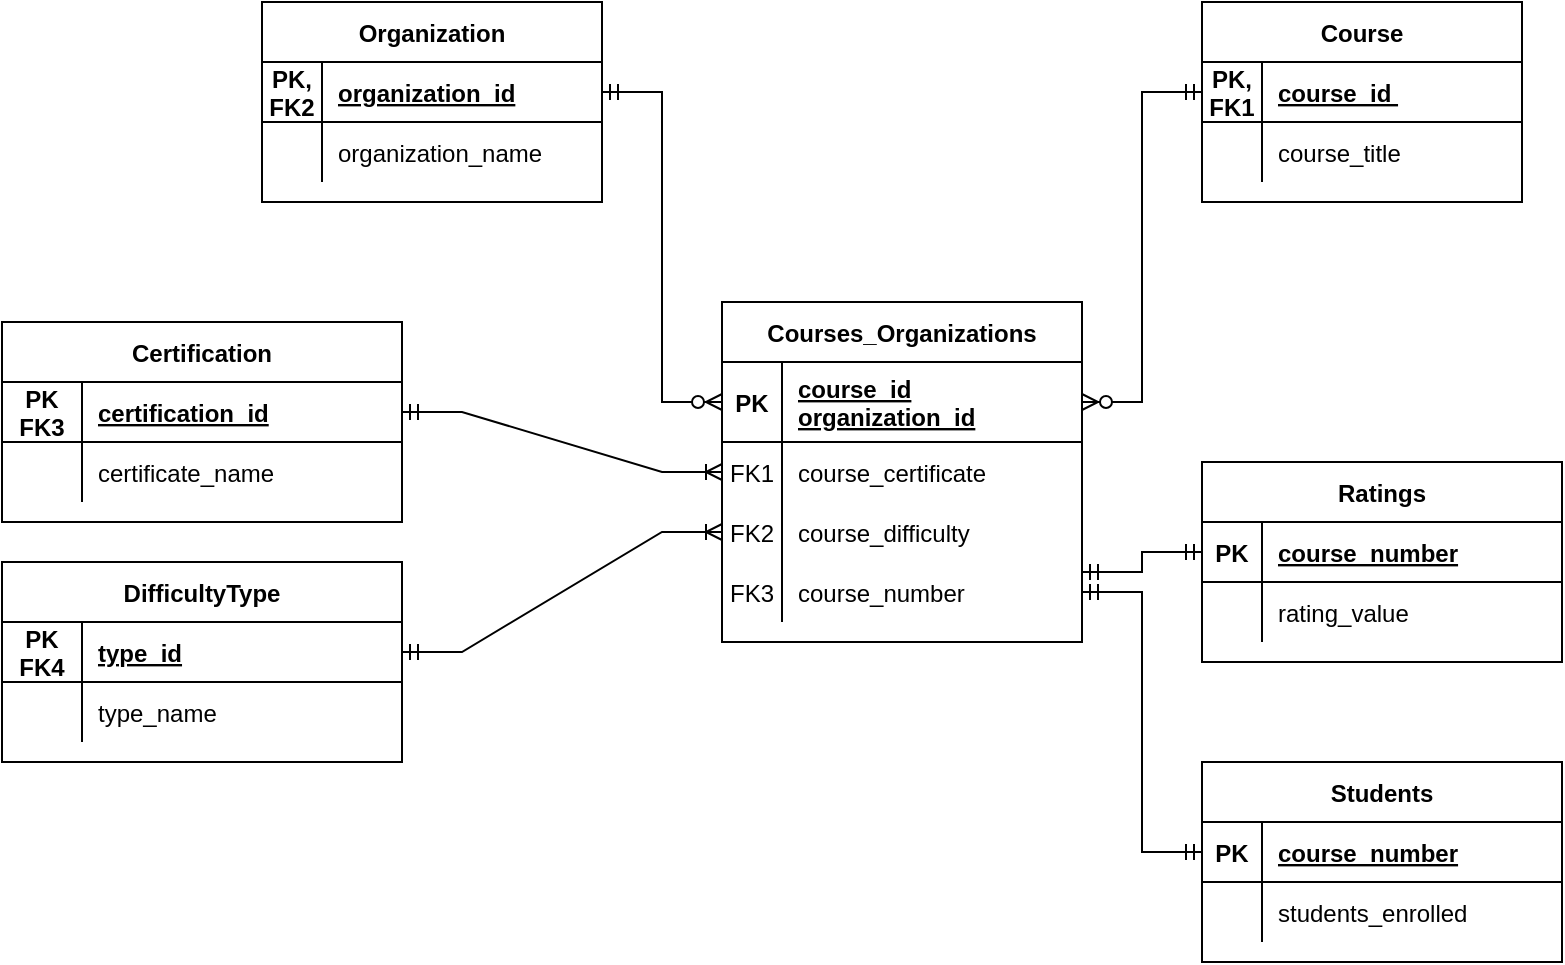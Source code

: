 <mxfile version="15.4.0" type="device"><diagram id="3l4wzauTaulVTywRWHTR" name="Page-3"><mxGraphModel dx="1038" dy="607" grid="1" gridSize="10" guides="1" tooltips="1" connect="1" arrows="1" fold="1" page="1" pageScale="1" pageWidth="827" pageHeight="1169" math="0" shadow="0"><root><mxCell id="Wn_uSGA2fyeYIXVmUnxk-0"/><mxCell id="Wn_uSGA2fyeYIXVmUnxk-1" parent="Wn_uSGA2fyeYIXVmUnxk-0"/><mxCell id="qdVAuzrMk8eSHKSQIHsb-16" value="Course" style="shape=table;startSize=30;container=1;collapsible=1;childLayout=tableLayout;fixedRows=1;rowLines=0;fontStyle=1;align=center;resizeLast=1;" vertex="1" parent="Wn_uSGA2fyeYIXVmUnxk-1"><mxGeometry x="610" y="50" width="160" height="100" as="geometry"/></mxCell><mxCell id="qdVAuzrMk8eSHKSQIHsb-17" value="" style="shape=partialRectangle;collapsible=0;dropTarget=0;pointerEvents=0;fillColor=none;points=[[0,0.5],[1,0.5]];portConstraint=eastwest;top=0;left=0;right=0;bottom=1;" vertex="1" parent="qdVAuzrMk8eSHKSQIHsb-16"><mxGeometry y="30" width="160" height="30" as="geometry"/></mxCell><mxCell id="qdVAuzrMk8eSHKSQIHsb-18" value="PK,&#10;FK1" style="shape=partialRectangle;overflow=hidden;connectable=0;fillColor=none;top=0;left=0;bottom=0;right=0;fontStyle=1;" vertex="1" parent="qdVAuzrMk8eSHKSQIHsb-17"><mxGeometry width="30" height="30" as="geometry"><mxRectangle width="30" height="30" as="alternateBounds"/></mxGeometry></mxCell><mxCell id="qdVAuzrMk8eSHKSQIHsb-19" value="course_id " style="shape=partialRectangle;overflow=hidden;connectable=0;fillColor=none;top=0;left=0;bottom=0;right=0;align=left;spacingLeft=6;fontStyle=5;" vertex="1" parent="qdVAuzrMk8eSHKSQIHsb-17"><mxGeometry x="30" width="130" height="30" as="geometry"><mxRectangle width="130" height="30" as="alternateBounds"/></mxGeometry></mxCell><mxCell id="qdVAuzrMk8eSHKSQIHsb-20" value="" style="shape=partialRectangle;collapsible=0;dropTarget=0;pointerEvents=0;fillColor=none;points=[[0,0.5],[1,0.5]];portConstraint=eastwest;top=0;left=0;right=0;bottom=0;" vertex="1" parent="qdVAuzrMk8eSHKSQIHsb-16"><mxGeometry y="60" width="160" height="30" as="geometry"/></mxCell><mxCell id="qdVAuzrMk8eSHKSQIHsb-21" value="" style="shape=partialRectangle;overflow=hidden;connectable=0;fillColor=none;top=0;left=0;bottom=0;right=0;" vertex="1" parent="qdVAuzrMk8eSHKSQIHsb-20"><mxGeometry width="30" height="30" as="geometry"><mxRectangle width="30" height="30" as="alternateBounds"/></mxGeometry></mxCell><mxCell id="qdVAuzrMk8eSHKSQIHsb-22" value="course_title" style="shape=partialRectangle;overflow=hidden;connectable=0;fillColor=none;top=0;left=0;bottom=0;right=0;align=left;spacingLeft=6;" vertex="1" parent="qdVAuzrMk8eSHKSQIHsb-20"><mxGeometry x="30" width="130" height="30" as="geometry"><mxRectangle width="130" height="30" as="alternateBounds"/></mxGeometry></mxCell><mxCell id="qdVAuzrMk8eSHKSQIHsb-23" value="Organization" style="shape=table;startSize=30;container=1;collapsible=1;childLayout=tableLayout;fixedRows=1;rowLines=0;fontStyle=1;align=center;resizeLast=1;" vertex="1" parent="Wn_uSGA2fyeYIXVmUnxk-1"><mxGeometry x="140" y="50" width="170" height="100" as="geometry"/></mxCell><mxCell id="qdVAuzrMk8eSHKSQIHsb-24" value="" style="shape=partialRectangle;collapsible=0;dropTarget=0;pointerEvents=0;fillColor=none;points=[[0,0.5],[1,0.5]];portConstraint=eastwest;top=0;left=0;right=0;bottom=1;" vertex="1" parent="qdVAuzrMk8eSHKSQIHsb-23"><mxGeometry y="30" width="170" height="30" as="geometry"/></mxCell><mxCell id="qdVAuzrMk8eSHKSQIHsb-25" value="PK, &#10;FK2" style="shape=partialRectangle;overflow=hidden;connectable=0;fillColor=none;top=0;left=0;bottom=0;right=0;fontStyle=1;" vertex="1" parent="qdVAuzrMk8eSHKSQIHsb-24"><mxGeometry width="30" height="30" as="geometry"><mxRectangle width="30" height="30" as="alternateBounds"/></mxGeometry></mxCell><mxCell id="qdVAuzrMk8eSHKSQIHsb-26" value="organization_id" style="shape=partialRectangle;overflow=hidden;connectable=0;fillColor=none;top=0;left=0;bottom=0;right=0;align=left;spacingLeft=6;fontStyle=5;" vertex="1" parent="qdVAuzrMk8eSHKSQIHsb-24"><mxGeometry x="30" width="140" height="30" as="geometry"><mxRectangle width="140" height="30" as="alternateBounds"/></mxGeometry></mxCell><mxCell id="qdVAuzrMk8eSHKSQIHsb-27" value="" style="shape=partialRectangle;collapsible=0;dropTarget=0;pointerEvents=0;fillColor=none;points=[[0,0.5],[1,0.5]];portConstraint=eastwest;top=0;left=0;right=0;bottom=0;" vertex="1" parent="qdVAuzrMk8eSHKSQIHsb-23"><mxGeometry y="60" width="170" height="30" as="geometry"/></mxCell><mxCell id="qdVAuzrMk8eSHKSQIHsb-28" value="" style="shape=partialRectangle;overflow=hidden;connectable=0;fillColor=none;top=0;left=0;bottom=0;right=0;" vertex="1" parent="qdVAuzrMk8eSHKSQIHsb-27"><mxGeometry width="30" height="30" as="geometry"><mxRectangle width="30" height="30" as="alternateBounds"/></mxGeometry></mxCell><mxCell id="qdVAuzrMk8eSHKSQIHsb-29" value="organization_name" style="shape=partialRectangle;overflow=hidden;connectable=0;fillColor=none;top=0;left=0;bottom=0;right=0;align=left;spacingLeft=6;" vertex="1" parent="qdVAuzrMk8eSHKSQIHsb-27"><mxGeometry x="30" width="140" height="30" as="geometry"><mxRectangle width="140" height="30" as="alternateBounds"/></mxGeometry></mxCell><mxCell id="qdVAuzrMk8eSHKSQIHsb-30" value="Certification" style="shape=table;startSize=30;container=1;collapsible=1;childLayout=tableLayout;fixedRows=1;rowLines=0;fontStyle=1;align=center;resizeLast=1;" vertex="1" parent="Wn_uSGA2fyeYIXVmUnxk-1"><mxGeometry x="10" y="210" width="200" height="100" as="geometry"/></mxCell><mxCell id="qdVAuzrMk8eSHKSQIHsb-31" value="" style="shape=partialRectangle;collapsible=0;dropTarget=0;pointerEvents=0;fillColor=none;top=0;left=0;bottom=1;right=0;points=[[0,0.5],[1,0.5]];portConstraint=eastwest;" vertex="1" parent="qdVAuzrMk8eSHKSQIHsb-30"><mxGeometry y="30" width="200" height="30" as="geometry"/></mxCell><mxCell id="qdVAuzrMk8eSHKSQIHsb-32" value="PK&#10;FK3" style="shape=partialRectangle;connectable=0;fillColor=none;top=0;left=0;bottom=0;right=0;fontStyle=1;overflow=hidden;" vertex="1" parent="qdVAuzrMk8eSHKSQIHsb-31"><mxGeometry width="40" height="30" as="geometry"><mxRectangle width="40" height="30" as="alternateBounds"/></mxGeometry></mxCell><mxCell id="qdVAuzrMk8eSHKSQIHsb-33" value="certification_id" style="shape=partialRectangle;connectable=0;fillColor=none;top=0;left=0;bottom=0;right=0;align=left;spacingLeft=6;fontStyle=5;overflow=hidden;" vertex="1" parent="qdVAuzrMk8eSHKSQIHsb-31"><mxGeometry x="40" width="160" height="30" as="geometry"><mxRectangle width="160" height="30" as="alternateBounds"/></mxGeometry></mxCell><mxCell id="qdVAuzrMk8eSHKSQIHsb-34" value="" style="shape=partialRectangle;collapsible=0;dropTarget=0;pointerEvents=0;fillColor=none;top=0;left=0;bottom=0;right=0;points=[[0,0.5],[1,0.5]];portConstraint=eastwest;" vertex="1" parent="qdVAuzrMk8eSHKSQIHsb-30"><mxGeometry y="60" width="200" height="30" as="geometry"/></mxCell><mxCell id="qdVAuzrMk8eSHKSQIHsb-35" value="" style="shape=partialRectangle;connectable=0;fillColor=none;top=0;left=0;bottom=0;right=0;editable=1;overflow=hidden;" vertex="1" parent="qdVAuzrMk8eSHKSQIHsb-34"><mxGeometry width="40" height="30" as="geometry"><mxRectangle width="40" height="30" as="alternateBounds"/></mxGeometry></mxCell><mxCell id="qdVAuzrMk8eSHKSQIHsb-36" value="certificate_name" style="shape=partialRectangle;connectable=0;fillColor=none;top=0;left=0;bottom=0;right=0;align=left;spacingLeft=6;overflow=hidden;" vertex="1" parent="qdVAuzrMk8eSHKSQIHsb-34"><mxGeometry x="40" width="160" height="30" as="geometry"><mxRectangle width="160" height="30" as="alternateBounds"/></mxGeometry></mxCell><mxCell id="qdVAuzrMk8eSHKSQIHsb-37" value="DifficultyType" style="shape=table;startSize=30;container=1;collapsible=1;childLayout=tableLayout;fixedRows=1;rowLines=0;fontStyle=1;align=center;resizeLast=1;" vertex="1" parent="Wn_uSGA2fyeYIXVmUnxk-1"><mxGeometry x="10" y="330" width="200" height="100" as="geometry"/></mxCell><mxCell id="qdVAuzrMk8eSHKSQIHsb-38" value="" style="shape=partialRectangle;collapsible=0;dropTarget=0;pointerEvents=0;fillColor=none;top=0;left=0;bottom=1;right=0;points=[[0,0.5],[1,0.5]];portConstraint=eastwest;" vertex="1" parent="qdVAuzrMk8eSHKSQIHsb-37"><mxGeometry y="30" width="200" height="30" as="geometry"/></mxCell><mxCell id="qdVAuzrMk8eSHKSQIHsb-39" value="PK&#10;FK4" style="shape=partialRectangle;connectable=0;fillColor=none;top=0;left=0;bottom=0;right=0;fontStyle=1;overflow=hidden;" vertex="1" parent="qdVAuzrMk8eSHKSQIHsb-38"><mxGeometry width="40" height="30" as="geometry"><mxRectangle width="40" height="30" as="alternateBounds"/></mxGeometry></mxCell><mxCell id="qdVAuzrMk8eSHKSQIHsb-40" value="type_id" style="shape=partialRectangle;connectable=0;fillColor=none;top=0;left=0;bottom=0;right=0;align=left;spacingLeft=6;fontStyle=5;overflow=hidden;" vertex="1" parent="qdVAuzrMk8eSHKSQIHsb-38"><mxGeometry x="40" width="160" height="30" as="geometry"><mxRectangle width="160" height="30" as="alternateBounds"/></mxGeometry></mxCell><mxCell id="qdVAuzrMk8eSHKSQIHsb-41" value="" style="shape=partialRectangle;collapsible=0;dropTarget=0;pointerEvents=0;fillColor=none;top=0;left=0;bottom=0;right=0;points=[[0,0.5],[1,0.5]];portConstraint=eastwest;" vertex="1" parent="qdVAuzrMk8eSHKSQIHsb-37"><mxGeometry y="60" width="200" height="30" as="geometry"/></mxCell><mxCell id="qdVAuzrMk8eSHKSQIHsb-42" value="" style="shape=partialRectangle;connectable=0;fillColor=none;top=0;left=0;bottom=0;right=0;editable=1;overflow=hidden;" vertex="1" parent="qdVAuzrMk8eSHKSQIHsb-41"><mxGeometry width="40" height="30" as="geometry"><mxRectangle width="40" height="30" as="alternateBounds"/></mxGeometry></mxCell><mxCell id="qdVAuzrMk8eSHKSQIHsb-43" value="type_name" style="shape=partialRectangle;connectable=0;fillColor=none;top=0;left=0;bottom=0;right=0;align=left;spacingLeft=6;overflow=hidden;" vertex="1" parent="qdVAuzrMk8eSHKSQIHsb-41"><mxGeometry x="40" width="160" height="30" as="geometry"><mxRectangle width="160" height="30" as="alternateBounds"/></mxGeometry></mxCell><mxCell id="qdVAuzrMk8eSHKSQIHsb-44" value="Courses_Organizations" style="shape=table;startSize=30;container=1;collapsible=1;childLayout=tableLayout;fixedRows=1;rowLines=0;fontStyle=1;align=center;resizeLast=1;" vertex="1" parent="Wn_uSGA2fyeYIXVmUnxk-1"><mxGeometry x="370" y="200" width="180" height="170" as="geometry"/></mxCell><mxCell id="qdVAuzrMk8eSHKSQIHsb-45" value="" style="shape=partialRectangle;collapsible=0;dropTarget=0;pointerEvents=0;fillColor=none;top=0;left=0;bottom=1;right=0;points=[[0,0.5],[1,0.5]];portConstraint=eastwest;" vertex="1" parent="qdVAuzrMk8eSHKSQIHsb-44"><mxGeometry y="30" width="180" height="40" as="geometry"/></mxCell><mxCell id="qdVAuzrMk8eSHKSQIHsb-46" value="PK" style="shape=partialRectangle;connectable=0;fillColor=none;top=0;left=0;bottom=0;right=0;fontStyle=1;overflow=hidden;" vertex="1" parent="qdVAuzrMk8eSHKSQIHsb-45"><mxGeometry width="30" height="40" as="geometry"><mxRectangle width="30" height="40" as="alternateBounds"/></mxGeometry></mxCell><mxCell id="qdVAuzrMk8eSHKSQIHsb-47" value="course_id&#10;organization_id" style="shape=partialRectangle;connectable=0;fillColor=none;top=0;left=0;bottom=0;right=0;align=left;spacingLeft=6;fontStyle=5;overflow=hidden;" vertex="1" parent="qdVAuzrMk8eSHKSQIHsb-45"><mxGeometry x="30" width="150" height="40" as="geometry"><mxRectangle width="150" height="40" as="alternateBounds"/></mxGeometry></mxCell><mxCell id="RPtX_cLKd6wNvJsHYYkY-3" value="" style="shape=partialRectangle;collapsible=0;dropTarget=0;pointerEvents=0;fillColor=none;top=0;left=0;bottom=0;right=0;points=[[0,0.5],[1,0.5]];portConstraint=eastwest;" vertex="1" parent="qdVAuzrMk8eSHKSQIHsb-44"><mxGeometry y="70" width="180" height="30" as="geometry"/></mxCell><mxCell id="RPtX_cLKd6wNvJsHYYkY-4" value="FK1" style="shape=partialRectangle;connectable=0;fillColor=none;top=0;left=0;bottom=0;right=0;fontStyle=0;overflow=hidden;" vertex="1" parent="RPtX_cLKd6wNvJsHYYkY-3"><mxGeometry width="30" height="30" as="geometry"><mxRectangle width="30" height="30" as="alternateBounds"/></mxGeometry></mxCell><mxCell id="RPtX_cLKd6wNvJsHYYkY-5" value="course_certificate" style="shape=partialRectangle;connectable=0;fillColor=none;top=0;left=0;bottom=0;right=0;align=left;spacingLeft=6;fontStyle=0;overflow=hidden;" vertex="1" parent="RPtX_cLKd6wNvJsHYYkY-3"><mxGeometry x="30" width="150" height="30" as="geometry"><mxRectangle width="150" height="30" as="alternateBounds"/></mxGeometry></mxCell><mxCell id="RPtX_cLKd6wNvJsHYYkY-6" value="" style="shape=partialRectangle;collapsible=0;dropTarget=0;pointerEvents=0;fillColor=none;top=0;left=0;bottom=0;right=0;points=[[0,0.5],[1,0.5]];portConstraint=eastwest;" vertex="1" parent="qdVAuzrMk8eSHKSQIHsb-44"><mxGeometry y="100" width="180" height="30" as="geometry"/></mxCell><mxCell id="RPtX_cLKd6wNvJsHYYkY-7" value="FK2" style="shape=partialRectangle;connectable=0;fillColor=none;top=0;left=0;bottom=0;right=0;fontStyle=0;overflow=hidden;" vertex="1" parent="RPtX_cLKd6wNvJsHYYkY-6"><mxGeometry width="30" height="30" as="geometry"><mxRectangle width="30" height="30" as="alternateBounds"/></mxGeometry></mxCell><mxCell id="RPtX_cLKd6wNvJsHYYkY-8" value="course_difficulty" style="shape=partialRectangle;connectable=0;fillColor=none;top=0;left=0;bottom=0;right=0;align=left;spacingLeft=6;fontStyle=0;overflow=hidden;" vertex="1" parent="RPtX_cLKd6wNvJsHYYkY-6"><mxGeometry x="30" width="150" height="30" as="geometry"><mxRectangle width="150" height="30" as="alternateBounds"/></mxGeometry></mxCell><mxCell id="sRJBT-ftLQGl3wlE5GXs-0" value="" style="shape=partialRectangle;collapsible=0;dropTarget=0;pointerEvents=0;fillColor=none;top=0;left=0;bottom=0;right=0;points=[[0,0.5],[1,0.5]];portConstraint=eastwest;" vertex="1" parent="qdVAuzrMk8eSHKSQIHsb-44"><mxGeometry y="130" width="180" height="30" as="geometry"/></mxCell><mxCell id="sRJBT-ftLQGl3wlE5GXs-1" value="FK3" style="shape=partialRectangle;connectable=0;fillColor=none;top=0;left=0;bottom=0;right=0;editable=1;overflow=hidden;" vertex="1" parent="sRJBT-ftLQGl3wlE5GXs-0"><mxGeometry width="30" height="30" as="geometry"><mxRectangle width="30" height="30" as="alternateBounds"/></mxGeometry></mxCell><mxCell id="sRJBT-ftLQGl3wlE5GXs-2" value="course_number" style="shape=partialRectangle;connectable=0;fillColor=none;top=0;left=0;bottom=0;right=0;align=left;spacingLeft=6;overflow=hidden;" vertex="1" parent="sRJBT-ftLQGl3wlE5GXs-0"><mxGeometry x="30" width="150" height="30" as="geometry"><mxRectangle width="150" height="30" as="alternateBounds"/></mxGeometry></mxCell><mxCell id="qdVAuzrMk8eSHKSQIHsb-58" value="" style="edgeStyle=entityRelationEdgeStyle;fontSize=12;html=1;endArrow=ERzeroToMany;startArrow=ERmandOne;rounded=0;exitX=0;exitY=0.5;exitDx=0;exitDy=0;entryX=1;entryY=0.5;entryDx=0;entryDy=0;" edge="1" parent="Wn_uSGA2fyeYIXVmUnxk-1" source="qdVAuzrMk8eSHKSQIHsb-17" target="qdVAuzrMk8eSHKSQIHsb-45"><mxGeometry width="100" height="100" relative="1" as="geometry"><mxPoint x="250" y="390" as="sourcePoint"/><mxPoint x="350" y="290" as="targetPoint"/></mxGeometry></mxCell><mxCell id="qdVAuzrMk8eSHKSQIHsb-59" value="" style="edgeStyle=entityRelationEdgeStyle;fontSize=12;html=1;endArrow=ERzeroToMany;startArrow=ERmandOne;rounded=0;" edge="1" parent="Wn_uSGA2fyeYIXVmUnxk-1" source="qdVAuzrMk8eSHKSQIHsb-24" target="qdVAuzrMk8eSHKSQIHsb-45"><mxGeometry width="100" height="100" relative="1" as="geometry"><mxPoint x="430" y="460" as="sourcePoint"/><mxPoint x="530" y="360" as="targetPoint"/></mxGeometry></mxCell><mxCell id="qdVAuzrMk8eSHKSQIHsb-60" value="Ratings" style="shape=table;startSize=30;container=1;collapsible=1;childLayout=tableLayout;fixedRows=1;rowLines=0;fontStyle=1;align=center;resizeLast=1;" vertex="1" parent="Wn_uSGA2fyeYIXVmUnxk-1"><mxGeometry x="610" y="280" width="180" height="100" as="geometry"/></mxCell><mxCell id="qdVAuzrMk8eSHKSQIHsb-61" value="" style="shape=partialRectangle;collapsible=0;dropTarget=0;pointerEvents=0;fillColor=none;top=0;left=0;bottom=1;right=0;points=[[0,0.5],[1,0.5]];portConstraint=eastwest;" vertex="1" parent="qdVAuzrMk8eSHKSQIHsb-60"><mxGeometry y="30" width="180" height="30" as="geometry"/></mxCell><mxCell id="qdVAuzrMk8eSHKSQIHsb-62" value="PK" style="shape=partialRectangle;connectable=0;fillColor=none;top=0;left=0;bottom=0;right=0;fontStyle=1;overflow=hidden;" vertex="1" parent="qdVAuzrMk8eSHKSQIHsb-61"><mxGeometry width="30" height="30" as="geometry"><mxRectangle width="30" height="30" as="alternateBounds"/></mxGeometry></mxCell><mxCell id="qdVAuzrMk8eSHKSQIHsb-63" value="course_number" style="shape=partialRectangle;connectable=0;fillColor=none;top=0;left=0;bottom=0;right=0;align=left;spacingLeft=6;fontStyle=5;overflow=hidden;" vertex="1" parent="qdVAuzrMk8eSHKSQIHsb-61"><mxGeometry x="30" width="150" height="30" as="geometry"><mxRectangle width="150" height="30" as="alternateBounds"/></mxGeometry></mxCell><mxCell id="qdVAuzrMk8eSHKSQIHsb-64" value="" style="shape=partialRectangle;collapsible=0;dropTarget=0;pointerEvents=0;fillColor=none;top=0;left=0;bottom=0;right=0;points=[[0,0.5],[1,0.5]];portConstraint=eastwest;" vertex="1" parent="qdVAuzrMk8eSHKSQIHsb-60"><mxGeometry y="60" width="180" height="30" as="geometry"/></mxCell><mxCell id="qdVAuzrMk8eSHKSQIHsb-65" value="" style="shape=partialRectangle;connectable=0;fillColor=none;top=0;left=0;bottom=0;right=0;editable=1;overflow=hidden;" vertex="1" parent="qdVAuzrMk8eSHKSQIHsb-64"><mxGeometry width="30" height="30" as="geometry"><mxRectangle width="30" height="30" as="alternateBounds"/></mxGeometry></mxCell><mxCell id="qdVAuzrMk8eSHKSQIHsb-66" value="rating_value" style="shape=partialRectangle;connectable=0;fillColor=none;top=0;left=0;bottom=0;right=0;align=left;spacingLeft=6;overflow=hidden;" vertex="1" parent="qdVAuzrMk8eSHKSQIHsb-64"><mxGeometry x="30" width="150" height="30" as="geometry"><mxRectangle width="150" height="30" as="alternateBounds"/></mxGeometry></mxCell><mxCell id="qdVAuzrMk8eSHKSQIHsb-73" value="Students" style="shape=table;startSize=30;container=1;collapsible=1;childLayout=tableLayout;fixedRows=1;rowLines=0;fontStyle=1;align=center;resizeLast=1;" vertex="1" parent="Wn_uSGA2fyeYIXVmUnxk-1"><mxGeometry x="610" y="430" width="180" height="100" as="geometry"/></mxCell><mxCell id="qdVAuzrMk8eSHKSQIHsb-74" value="" style="shape=partialRectangle;collapsible=0;dropTarget=0;pointerEvents=0;fillColor=none;top=0;left=0;bottom=1;right=0;points=[[0,0.5],[1,0.5]];portConstraint=eastwest;" vertex="1" parent="qdVAuzrMk8eSHKSQIHsb-73"><mxGeometry y="30" width="180" height="30" as="geometry"/></mxCell><mxCell id="qdVAuzrMk8eSHKSQIHsb-75" value="PK" style="shape=partialRectangle;connectable=0;fillColor=none;top=0;left=0;bottom=0;right=0;fontStyle=1;overflow=hidden;" vertex="1" parent="qdVAuzrMk8eSHKSQIHsb-74"><mxGeometry width="30" height="30" as="geometry"><mxRectangle width="30" height="30" as="alternateBounds"/></mxGeometry></mxCell><mxCell id="qdVAuzrMk8eSHKSQIHsb-76" value="course_number" style="shape=partialRectangle;connectable=0;fillColor=none;top=0;left=0;bottom=0;right=0;align=left;spacingLeft=6;fontStyle=5;overflow=hidden;" vertex="1" parent="qdVAuzrMk8eSHKSQIHsb-74"><mxGeometry x="30" width="150" height="30" as="geometry"><mxRectangle width="150" height="30" as="alternateBounds"/></mxGeometry></mxCell><mxCell id="qdVAuzrMk8eSHKSQIHsb-77" value="" style="shape=partialRectangle;collapsible=0;dropTarget=0;pointerEvents=0;fillColor=none;top=0;left=0;bottom=0;right=0;points=[[0,0.5],[1,0.5]];portConstraint=eastwest;" vertex="1" parent="qdVAuzrMk8eSHKSQIHsb-73"><mxGeometry y="60" width="180" height="30" as="geometry"/></mxCell><mxCell id="qdVAuzrMk8eSHKSQIHsb-78" value="" style="shape=partialRectangle;connectable=0;fillColor=none;top=0;left=0;bottom=0;right=0;editable=1;overflow=hidden;" vertex="1" parent="qdVAuzrMk8eSHKSQIHsb-77"><mxGeometry width="30" height="30" as="geometry"><mxRectangle width="30" height="30" as="alternateBounds"/></mxGeometry></mxCell><mxCell id="qdVAuzrMk8eSHKSQIHsb-79" value="students_enrolled" style="shape=partialRectangle;connectable=0;fillColor=none;top=0;left=0;bottom=0;right=0;align=left;spacingLeft=6;overflow=hidden;" vertex="1" parent="qdVAuzrMk8eSHKSQIHsb-77"><mxGeometry x="30" width="150" height="30" as="geometry"><mxRectangle width="150" height="30" as="alternateBounds"/></mxGeometry></mxCell><mxCell id="wBKUsHjxLN4dTvnnDN1n-0" value="" style="edgeStyle=entityRelationEdgeStyle;fontSize=12;html=1;endArrow=ERoneToMany;startArrow=ERmandOne;rounded=0;exitX=1;exitY=0.5;exitDx=0;exitDy=0;entryX=0;entryY=0.5;entryDx=0;entryDy=0;" edge="1" parent="Wn_uSGA2fyeYIXVmUnxk-1" source="qdVAuzrMk8eSHKSQIHsb-31" target="RPtX_cLKd6wNvJsHYYkY-3"><mxGeometry width="100" height="100" relative="1" as="geometry"><mxPoint x="450" y="505" as="sourcePoint"/><mxPoint x="640" y="565" as="targetPoint"/></mxGeometry></mxCell><mxCell id="wBKUsHjxLN4dTvnnDN1n-1" value="" style="edgeStyle=entityRelationEdgeStyle;fontSize=12;html=1;endArrow=ERoneToMany;startArrow=ERmandOne;rounded=0;exitX=1;exitY=0.5;exitDx=0;exitDy=0;entryX=0;entryY=0.5;entryDx=0;entryDy=0;" edge="1" parent="Wn_uSGA2fyeYIXVmUnxk-1" source="qdVAuzrMk8eSHKSQIHsb-38" target="RPtX_cLKd6wNvJsHYYkY-6"><mxGeometry width="100" height="100" relative="1" as="geometry"><mxPoint x="470" y="690" as="sourcePoint"/><mxPoint x="660" y="750" as="targetPoint"/></mxGeometry></mxCell><mxCell id="abt2742i1NQgGDNRpZf3-2" value="" style="edgeStyle=entityRelationEdgeStyle;fontSize=12;html=1;endArrow=ERmandOne;startArrow=ERmandOne;rounded=0;exitX=0;exitY=0.5;exitDx=0;exitDy=0;entryX=1;entryY=0.5;entryDx=0;entryDy=0;" edge="1" parent="Wn_uSGA2fyeYIXVmUnxk-1" source="qdVAuzrMk8eSHKSQIHsb-74" target="sRJBT-ftLQGl3wlE5GXs-0"><mxGeometry width="100" height="100" relative="1" as="geometry"><mxPoint x="390" y="520" as="sourcePoint"/><mxPoint x="550" y="340" as="targetPoint"/></mxGeometry></mxCell><mxCell id="abt2742i1NQgGDNRpZf3-3" value="" style="edgeStyle=entityRelationEdgeStyle;fontSize=12;html=1;endArrow=ERmandOne;startArrow=ERmandOne;rounded=0;" edge="1" parent="Wn_uSGA2fyeYIXVmUnxk-1" target="qdVAuzrMk8eSHKSQIHsb-61"><mxGeometry width="100" height="100" relative="1" as="geometry"><mxPoint x="550" y="335" as="sourcePoint"/><mxPoint x="340" y="385" as="targetPoint"/></mxGeometry></mxCell></root></mxGraphModel></diagram></mxfile>